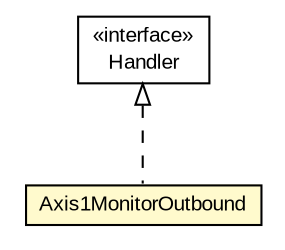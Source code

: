 #!/usr/local/bin/dot
#
# Class diagram 
# Generated by UMLGraph version R5_6-24-gf6e263 (http://www.umlgraph.org/)
#

digraph G {
	edge [fontname="arial",fontsize=10,labelfontname="arial",labelfontsize=10];
	node [fontname="arial",fontsize=10,shape=plaintext];
	nodesep=0.25;
	ranksep=0.5;
	// org.miloss.fgsms.agents.Axis1MonitorOutbound
	c178968 [label=<<table title="org.miloss.fgsms.agents.Axis1MonitorOutbound" border="0" cellborder="1" cellspacing="0" cellpadding="2" port="p" bgcolor="lemonChiffon" href="./Axis1MonitorOutbound.html">
		<tr><td><table border="0" cellspacing="0" cellpadding="1">
<tr><td align="center" balign="center"> Axis1MonitorOutbound </td></tr>
		</table></td></tr>
		</table>>, URL="./Axis1MonitorOutbound.html", fontname="arial", fontcolor="black", fontsize=10.0];
	//org.miloss.fgsms.agents.Axis1MonitorOutbound implements org.apache.axis.Handler
	c179252:p -> c178968:p [dir=back,arrowtail=empty,style=dashed];
	// org.apache.axis.Handler
	c179252 [label=<<table title="org.apache.axis.Handler" border="0" cellborder="1" cellspacing="0" cellpadding="2" port="p" href="http://java.sun.com/j2se/1.4.2/docs/api/org/apache/axis/Handler.html">
		<tr><td><table border="0" cellspacing="0" cellpadding="1">
<tr><td align="center" balign="center"> &#171;interface&#187; </td></tr>
<tr><td align="center" balign="center"> Handler </td></tr>
		</table></td></tr>
		</table>>, URL="http://java.sun.com/j2se/1.4.2/docs/api/org/apache/axis/Handler.html", fontname="arial", fontcolor="black", fontsize=10.0];
}


